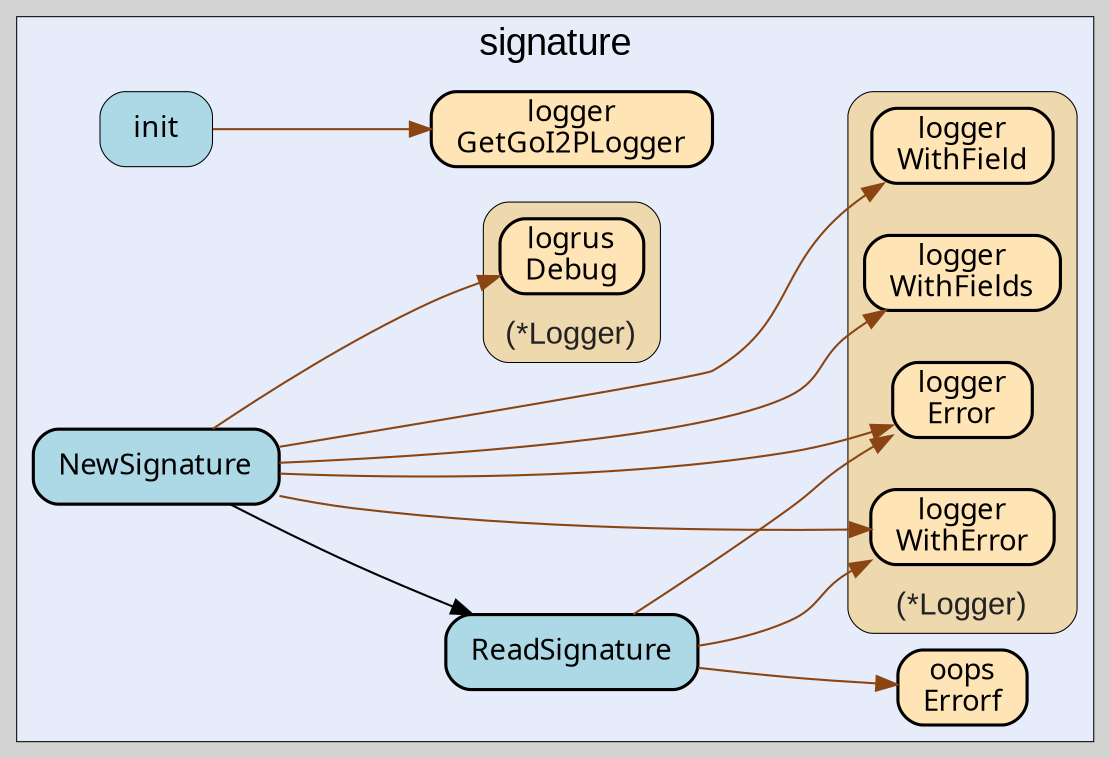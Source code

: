 digraph gocallvis {
    label="";
    labeljust="l";
    fontname="Arial";
    fontsize="14";
    rankdir="LR";
    bgcolor="lightgray";
    style="solid";
    penwidth="0.5";
    pad="0.0";
    nodesep="0.35";

    node [shape="box" style="filled,rounded" fillcolor="honeydew" fontname="Verdana" penwidth="1.0" margin="0.16,0.0"];
    edge [minlen="2"]

    subgraph "cluster_focus" {
        label="signature";
labelloc="t";
labeljust="c";
fontsize="18";
bgcolor="#e6ecfa";
        
        "github.com/go-i2p/common/signature.init" [ fillcolor="lightblue" label="init" penwidth="0.5" tooltip="github.com/go-i2p/common/signature.init | defined in .:0\nat signature.go:8: calling [github.com/go-i2p/logger.GetGoI2PLogger]" ]
        "github.com/go-i2p/logger.GetGoI2PLogger" [ fillcolor="moccasin" label="logger\nGetGoI2PLogger" penwidth="1.5" tooltip="github.com/go-i2p/logger.GetGoI2PLogger | defined in log.go:120" ]
        "github.com/go-i2p/common/signature.NewSignature" [ tooltip="github.com/go-i2p/common/signature.NewSignature | defined in signature_struct.go:27\nat signature_struct.go:31: calling [(*github.com/go-i2p/logger.Logger).Error]\nat signature_struct.go:28: calling [(*github.com/go-i2p/logger.Logger).WithField]\nat signature_struct.go:29: calling [github.com/go-i2p/common/signature.ReadSignature]\nat signature_struct.go:31: calling [(*github.com/go-i2p/logger.Logger).WithError]\nat signature_struct.go:35: calling [(*github.com/go-i2p/logger.Logger).WithFields]\nat signature_struct.go:28: calling [(*github.com/sirupsen/logrus.Logger).Debug]\nat signature_struct.go:38: calling [(*github.com/sirupsen/logrus.Logger).Debug]" fillcolor="lightblue" label="NewSignature" penwidth="1.5" ]
        "github.com/go-i2p/common/signature.ReadSignature" [ fillcolor="lightblue" label="ReadSignature" penwidth="1.5" tooltip="github.com/go-i2p/common/signature.ReadSignature | defined in utils.go:18\nat utils.go:48: calling [(*github.com/go-i2p/logger.Logger).Error]\nat utils.go:42: calling [github.com/samber/oops.Errorf]\nat utils.go:47: calling [github.com/samber/oops.Errorf]\nat utils.go:48: calling [(*github.com/go-i2p/logger.Logger).WithError]" ]
        "github.com/samber/oops.Errorf" [ label="oops\nErrorf" penwidth="1.5" tooltip="github.com/samber/oops.Errorf | defined in oops.go:34" fillcolor="moccasin" ]
        
        subgraph "cluster_*github.com/go-i2p/logger.Logger" {
        tooltip="type: *github.com/go-i2p/logger.Logger";
penwidth="0.5";
fontsize="15";
fontcolor="#222222";
labelloc="b";
style="rounded,filled";
fillcolor="wheat2";
label="(*Logger)";
        
        "(*github.com/go-i2p/logger.Logger).WithField" [ penwidth="1.5" tooltip="(*github.com/go-i2p/logger.Logger).WithField | defined in log.go:54" fillcolor="moccasin" label="logger\nWithField" ]
        "(*github.com/go-i2p/logger.Logger).WithError" [ fillcolor="moccasin" label="logger\nWithError" penwidth="1.5" tooltip="(*github.com/go-i2p/logger.Logger).WithError | defined in log.go:66" ]
        "(*github.com/go-i2p/logger.Logger).Error" [ fillcolor="moccasin" label="logger\nError" penwidth="1.5" tooltip="(*github.com/go-i2p/logger.Logger).Error | defined in log.go:42" ]
        "(*github.com/go-i2p/logger.Logger).WithFields" [ fillcolor="moccasin" label="logger\nWithFields" penwidth="1.5" tooltip="(*github.com/go-i2p/logger.Logger).WithFields | defined in log.go:60" ]
        
    }

        subgraph "cluster_*github.com/sirupsen/logrus.Logger" {
        fontcolor="#222222";
labelloc="b";
style="rounded,filled";
fillcolor="wheat2";
label="(*Logger)";
tooltip="type: *github.com/sirupsen/logrus.Logger";
penwidth="0.5";
fontsize="15";
        
        "(*github.com/sirupsen/logrus.Logger).Debug" [ fillcolor="moccasin" label="logrus\nDebug" penwidth="1.5" tooltip="(*github.com/sirupsen/logrus.Logger).Debug | defined in logger.go:221" ]
        
    }

    }

    "github.com/go-i2p/common/signature.ReadSignature" -> "(*github.com/go-i2p/logger.Logger).Error" [ color="saddlebrown" tooltip="at utils.go:48: calling [(*github.com/go-i2p/logger.Logger).Error]" ]
    "github.com/go-i2p/common/signature.NewSignature" -> "(*github.com/go-i2p/logger.Logger).Error" [ color="saddlebrown" tooltip="at signature_struct.go:31: calling [(*github.com/go-i2p/logger.Logger).Error]" ]
    "github.com/go-i2p/common/signature.init" -> "github.com/go-i2p/logger.GetGoI2PLogger" [ color="saddlebrown" tooltip="at signature.go:8: calling [github.com/go-i2p/logger.GetGoI2PLogger]" ]
    "github.com/go-i2p/common/signature.NewSignature" -> "(*github.com/go-i2p/logger.Logger).WithField" [ color="saddlebrown" tooltip="at signature_struct.go:28: calling [(*github.com/go-i2p/logger.Logger).WithField]" ]
    "github.com/go-i2p/common/signature.NewSignature" -> "github.com/go-i2p/common/signature.ReadSignature" [ tooltip="at signature_struct.go:29: calling [github.com/go-i2p/common/signature.ReadSignature]" ]
    "github.com/go-i2p/common/signature.NewSignature" -> "(*github.com/go-i2p/logger.Logger).WithError" [ color="saddlebrown" tooltip="at signature_struct.go:31: calling [(*github.com/go-i2p/logger.Logger).WithError]" ]
    "github.com/go-i2p/common/signature.NewSignature" -> "(*github.com/go-i2p/logger.Logger).WithFields" [ color="saddlebrown" tooltip="at signature_struct.go:35: calling [(*github.com/go-i2p/logger.Logger).WithFields]" ]
    "github.com/go-i2p/common/signature.NewSignature" -> "(*github.com/sirupsen/logrus.Logger).Debug" [ color="saddlebrown" tooltip="at signature_struct.go:28: calling [(*github.com/sirupsen/logrus.Logger).Debug]\nat signature_struct.go:38: calling [(*github.com/sirupsen/logrus.Logger).Debug]" ]
    "github.com/go-i2p/common/signature.ReadSignature" -> "github.com/samber/oops.Errorf" [ color="saddlebrown" tooltip="at utils.go:42: calling [github.com/samber/oops.Errorf]\nat utils.go:47: calling [github.com/samber/oops.Errorf]" ]
    "github.com/go-i2p/common/signature.ReadSignature" -> "(*github.com/go-i2p/logger.Logger).WithError" [ color="saddlebrown" tooltip="at utils.go:48: calling [(*github.com/go-i2p/logger.Logger).WithError]" ]
}
